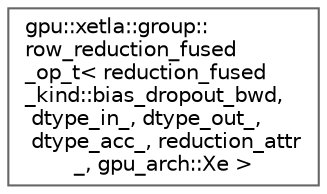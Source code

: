 digraph "Graphical Class Hierarchy"
{
 // LATEX_PDF_SIZE
  bgcolor="transparent";
  edge [fontname=Helvetica,fontsize=10,labelfontname=Helvetica,labelfontsize=10];
  node [fontname=Helvetica,fontsize=10,shape=box,height=0.2,width=0.4];
  rankdir="LR";
  Node0 [id="Node000000",label="gpu::xetla::group::\lrow_reduction_fused\l_op_t\< reduction_fused\l_kind::bias_dropout_bwd,\l dtype_in_, dtype_out_,\l dtype_acc_, reduction_attr\l_, gpu_arch::Xe \>",height=0.2,width=0.4,color="grey40", fillcolor="white", style="filled",URL="$structgpu_1_1xetla_1_1group_1_1row__reduction__fused__op__t_3_01reduction__fused__kind_1_1bias__6377f80bb195328d444af2dd5e7849c7.html",tooltip=" "];
}
